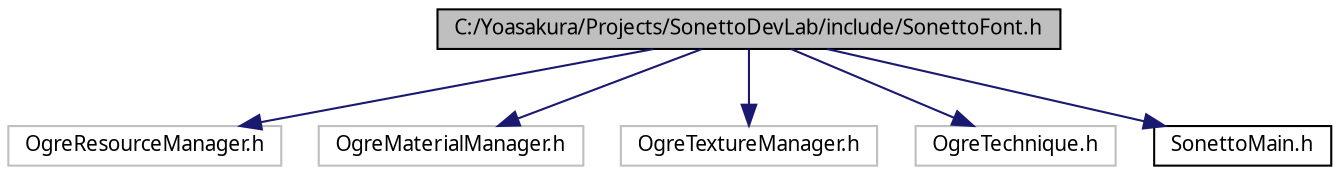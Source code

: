 digraph G
{
  bgcolor="transparent";
  edge [fontname="FreeSans.ttf",fontsize=10,labelfontname="FreeSans.ttf",labelfontsize=10];
  node [fontname="FreeSans.ttf",fontsize=10,shape=record];
  Node1 [label="C:/Yoasakura/Projects/SonettoDevLab/include/SonettoFont.h",height=0.2,width=0.4,color="black", fillcolor="grey75", style="filled" fontcolor="black"];
  Node1 -> Node2 [color="midnightblue",fontsize=10,style="solid"];
  Node2 [label="OgreResourceManager.h",height=0.2,width=0.4,color="grey75"];
  Node1 -> Node3 [color="midnightblue",fontsize=10,style="solid"];
  Node3 [label="OgreMaterialManager.h",height=0.2,width=0.4,color="grey75"];
  Node1 -> Node4 [color="midnightblue",fontsize=10,style="solid"];
  Node4 [label="OgreTextureManager.h",height=0.2,width=0.4,color="grey75"];
  Node1 -> Node5 [color="midnightblue",fontsize=10,style="solid"];
  Node5 [label="OgreTechnique.h",height=0.2,width=0.4,color="grey75"];
  Node1 -> Node6 [color="midnightblue",fontsize=10,style="solid"];
  Node6 [label="SonettoMain.h",height=0.2,width=0.4,color="black",URL="$_sonetto_main_8h.html"];
}
